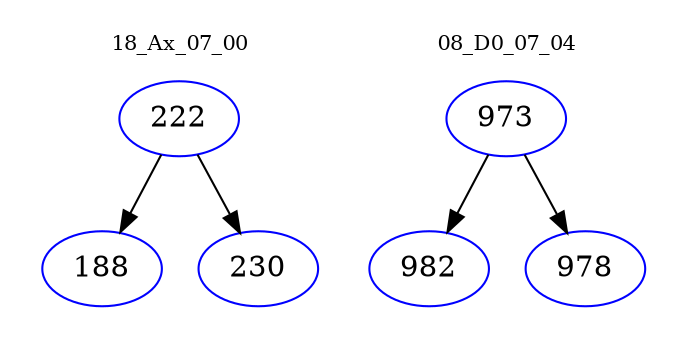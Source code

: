 digraph{
subgraph cluster_0 {
color = white
label = "18_Ax_07_00";
fontsize=10;
T0_222 [label="222", color="blue"]
T0_222 -> T0_188 [color="black"]
T0_188 [label="188", color="blue"]
T0_222 -> T0_230 [color="black"]
T0_230 [label="230", color="blue"]
}
subgraph cluster_1 {
color = white
label = "08_D0_07_04";
fontsize=10;
T1_973 [label="973", color="blue"]
T1_973 -> T1_982 [color="black"]
T1_982 [label="982", color="blue"]
T1_973 -> T1_978 [color="black"]
T1_978 [label="978", color="blue"]
}
}
